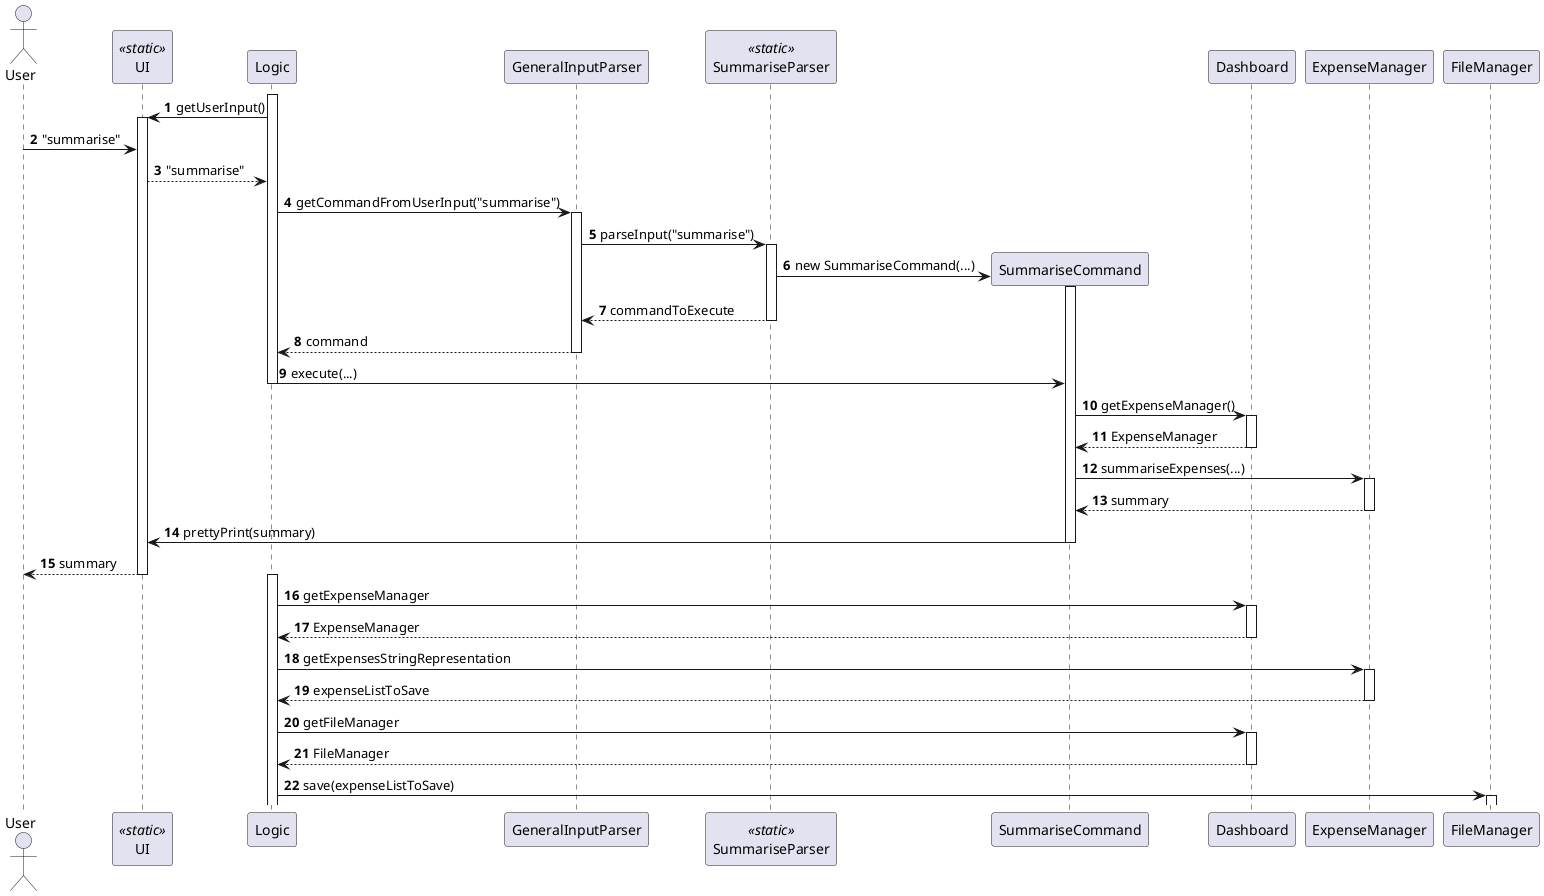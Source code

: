 @startuml
'https://plantuml.com/sequence-diagram

autonumber
actor User
participant UI << static >>
activate Logic
participant GeneralInputParser
participant SummariseParser << static >>
participant Dashboard order 30
participant ExpenseManager order 31
participant FileManager order 32
Logic -> UI ++ : getUserInput()

User -> UI : "summarise"
UI --> Logic : "summarise"

Logic -> GeneralInputParser ++ : getCommandFromUserInput("summarise")
GeneralInputParser -> SummariseParser ++ : parseInput("summarise")
SummariseParser -> SummariseCommand ** : new SummariseCommand(...)
activate SummariseCommand

SummariseParser --> GeneralInputParser -- : commandToExecute
GeneralInputParser --> Logic -- : command
Logic -> SummariseCommand -- : execute(...)
SummariseCommand -> Dashboard ++ : getExpenseManager()
Dashboard --> SummariseCommand -- : ExpenseManager
SummariseCommand -> ExpenseManager ++ : summariseExpenses(...)
ExpenseManager --> SummariseCommand -- : summary
SummariseCommand -> UI -- : prettyPrint(summary)
UI --> User -- : summary

activate Logic
Logic -> Dashboard ++ : getExpenseManager
Dashboard --> Logic -- : ExpenseManager
Logic -> ExpenseManager ++ : getExpensesStringRepresentation
ExpenseManager --> Logic -- : expenseListToSave
Logic -> Dashboard ++ : getFileManager
Dashboard --> Logic -- : FileManager
Logic -> FileManager ++ : save(expenseListToSave)

@enduml